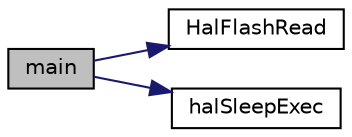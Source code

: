 digraph "main"
{
  edge [fontname="Helvetica",fontsize="10",labelfontname="Helvetica",labelfontsize="10"];
  node [fontname="Helvetica",fontsize="10",shape=record];
  rankdir="LR";
  Node1 [label="main",height=0.2,width=0.4,color="black", fillcolor="grey75", style="filled" fontcolor="black"];
  Node1 -> Node2 [color="midnightblue",fontsize="10",style="solid",fontname="Helvetica"];
  Node2 [label="HalFlashRead",height=0.2,width=0.4,color="black", fillcolor="white", style="filled",URL="$_components_2hal_2include_2hal__flash_8h.html#a4db50b53415443f14778d0435ce60725"];
  Node1 -> Node3 [color="midnightblue",fontsize="10",style="solid",fontname="Helvetica"];
  Node3 [label="halSleepExec",height=0.2,width=0.4,color="black", fillcolor="white", style="filled",URL="$bim__main_8c.html#afe9f0926052ed1213938bef45d22ebfe"];
}
